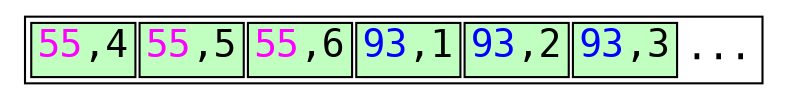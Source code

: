 // Example B-Tree graph
//
// Breadth-first order
//
// Start from root, go left to right
//
// Workflow:
//
// $ dot -T svg btree.dot -o btree.svg;

digraph nbtree {
graph [fontname = "monospace"];
node [shape = none,height=.1,fontname = "monospace",fontsize=18];
// Level 0 (leaf level)
leafnode_1[ label=<<table>
                    <tr>
                        <td bgcolor='darkseagreen1' port="t5"><font color="magenta">55</font>,4</td>
                        <td bgcolor='darkseagreen1' port="t5"><font color="magenta">55</font>,5</td>
                        <td bgcolor='darkseagreen1' port="t5"><font color="magenta">55</font>,6</td>
                        <!-- <td align="center" border="0" bgcolor='white' port="t6">&#9986;</td> -->
                        <td bgcolor='darkseagreen1' port="t7"><font color="blue">93</font>,1</td>
                        <td bgcolor='darkseagreen1' port="t8"><font color="blue">93</font>,2</td>
                        <td bgcolor='darkseagreen1' port="t9"><font color="blue">93</font>,3</td>
                        <td border="0" bgcolor='white' port="t10">...</td>
                    </tr>
                </table>
               >
        ];
//Force alignment from root to internal to leaf levels:
//edge[style=invis];
//"rootnode":d1 -> "leafnode_2":t2
}

